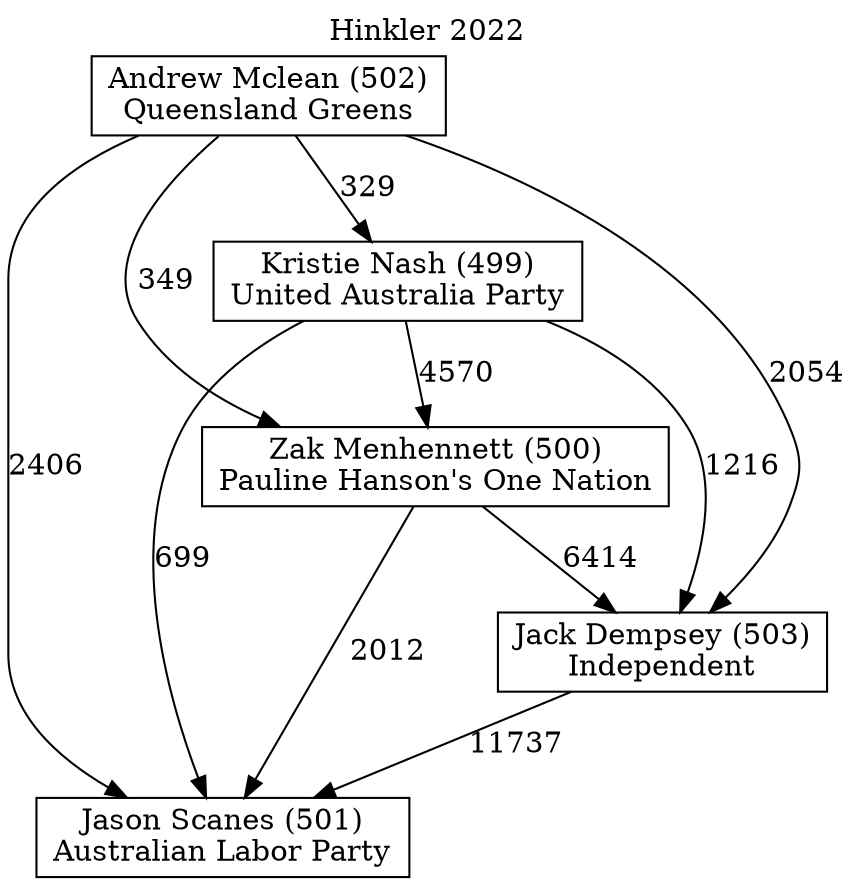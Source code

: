 // House preference flow
digraph "Jason Scanes (501)_Hinkler_2022" {
	graph [label="Hinkler 2022" labelloc=t mclimit=10]
	node [shape=box]
	"Andrew Mclean (502)" [label="Andrew Mclean (502)
Queensland Greens"]
	"Jack Dempsey (503)" [label="Jack Dempsey (503)
Independent"]
	"Jason Scanes (501)" [label="Jason Scanes (501)
Australian Labor Party"]
	"Kristie Nash (499)" [label="Kristie Nash (499)
United Australia Party"]
	"Zak Menhennett (500)" [label="Zak Menhennett (500)
Pauline Hanson's One Nation"]
	"Andrew Mclean (502)" -> "Jack Dempsey (503)" [label=2054]
	"Andrew Mclean (502)" -> "Jason Scanes (501)" [label=2406]
	"Andrew Mclean (502)" -> "Kristie Nash (499)" [label=329]
	"Andrew Mclean (502)" -> "Zak Menhennett (500)" [label=349]
	"Jack Dempsey (503)" -> "Jason Scanes (501)" [label=11737]
	"Kristie Nash (499)" -> "Jack Dempsey (503)" [label=1216]
	"Kristie Nash (499)" -> "Jason Scanes (501)" [label=699]
	"Kristie Nash (499)" -> "Zak Menhennett (500)" [label=4570]
	"Zak Menhennett (500)" -> "Jack Dempsey (503)" [label=6414]
	"Zak Menhennett (500)" -> "Jason Scanes (501)" [label=2012]
}
